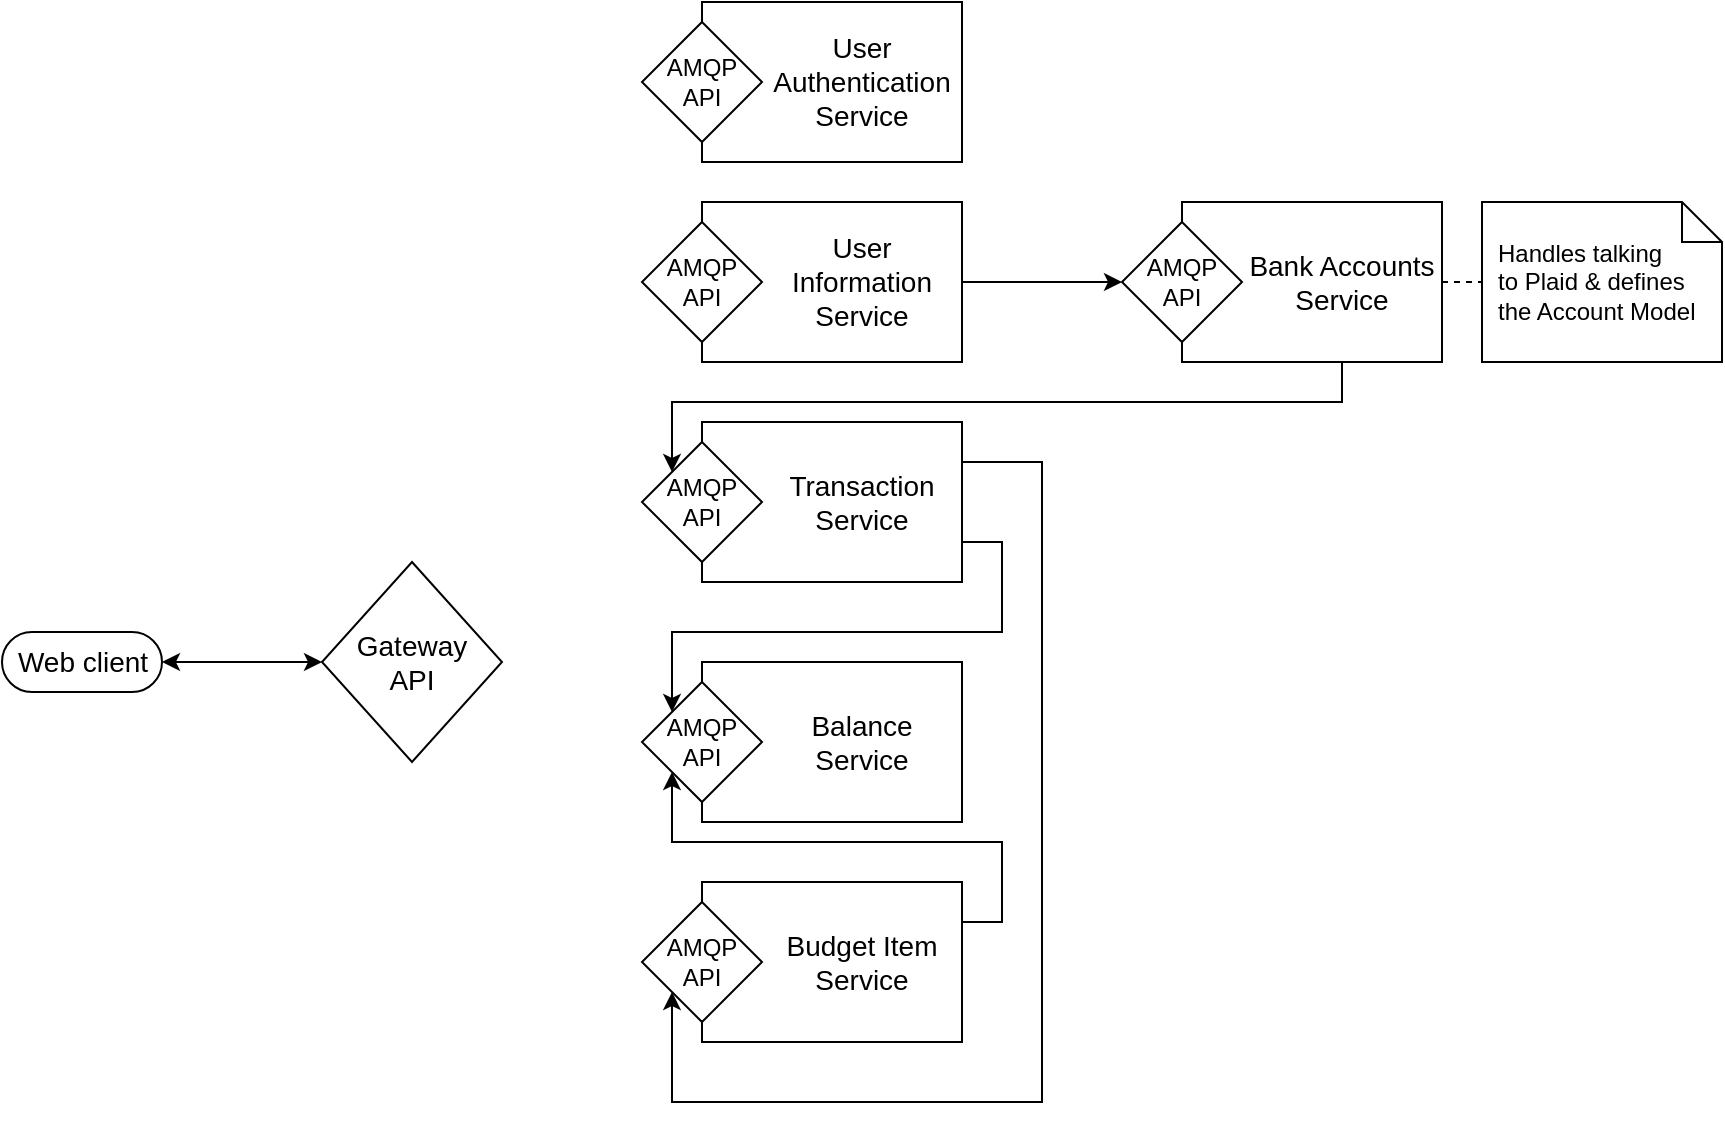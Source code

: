 <mxfile version="14.1.9" type="github">
  <diagram name="Page-1" id="9f46799a-70d6-7492-0946-bef42562c5a5">
    <mxGraphModel dx="487" dy="724" grid="1" gridSize="10" guides="1" tooltips="1" connect="1" arrows="1" fold="1" page="1" pageScale="1" pageWidth="1100" pageHeight="850" background="#ffffff" math="0" shadow="0">
      <root>
        <mxCell id="0" />
        <mxCell id="1" parent="0" />
        <mxCell id="WWAp1A02eeEXavUCdxNv-16" value="" style="edgeStyle=orthogonalEdgeStyle;rounded=0;orthogonalLoop=1;jettySize=auto;html=1;startArrow=classic;startFill=1;" parent="1" source="WWAp1A02eeEXavUCdxNv-14" target="WWAp1A02eeEXavUCdxNv-15" edge="1">
          <mxGeometry relative="1" as="geometry" />
        </mxCell>
        <mxCell id="WWAp1A02eeEXavUCdxNv-14" value="&lt;div style=&quot;font-size: 14px;&quot;&gt;Web client&lt;/div&gt;" style="html=1;dashed=0;whitespace=wrap;shape=mxgraph.dfd.start;fontSize=14;" parent="1" vertex="1">
          <mxGeometry x="50" y="345" width="80" height="30" as="geometry" />
        </mxCell>
        <mxCell id="WWAp1A02eeEXavUCdxNv-15" value="&lt;div style=&quot;font-size: 14px;&quot;&gt;Gateway&lt;/div&gt;&lt;div style=&quot;font-size: 14px;&quot;&gt;API&lt;/div&gt;" style="shape=rhombus;html=1;dashed=0;whitespace=wrap;perimeter=rhombusPerimeter;whiteSpace=wrap;fontSize=14;" parent="1" vertex="1">
          <mxGeometry x="210" y="310" width="90" height="100" as="geometry" />
        </mxCell>
        <mxCell id="WWAp1A02eeEXavUCdxNv-20" value="" style="group" parent="1" vertex="1" connectable="0">
          <mxGeometry x="370" y="30" width="160" height="80" as="geometry" />
        </mxCell>
        <mxCell id="WWAp1A02eeEXavUCdxNv-17" value="" style="html=1;dashed=0;whitespace=wrap;whiteSpace=wrap;" parent="WWAp1A02eeEXavUCdxNv-20" vertex="1">
          <mxGeometry x="30" width="130" height="80" as="geometry" />
        </mxCell>
        <mxCell id="WWAp1A02eeEXavUCdxNv-18" value="&lt;div&gt;AMQP &lt;br&gt;&lt;/div&gt;&lt;div&gt;API&lt;/div&gt;" style="shape=rhombus;html=1;dashed=0;whitespace=wrap;perimeter=rhombusPerimeter;whiteSpace=wrap;fontSize=12;" parent="WWAp1A02eeEXavUCdxNv-20" vertex="1">
          <mxGeometry y="10" width="60" height="60" as="geometry" />
        </mxCell>
        <mxCell id="WWAp1A02eeEXavUCdxNv-19" value="User Authentication Service" style="text;html=1;strokeColor=none;fillColor=none;align=center;verticalAlign=middle;whiteSpace=wrap;rounded=0;dashed=1;fontSize=14;" parent="WWAp1A02eeEXavUCdxNv-20" vertex="1">
          <mxGeometry x="60" width="100" height="80" as="geometry" />
        </mxCell>
        <mxCell id="WWAp1A02eeEXavUCdxNv-21" value="" style="group" parent="1" vertex="1" connectable="0">
          <mxGeometry x="370" y="130" width="160" height="80" as="geometry" />
        </mxCell>
        <mxCell id="WWAp1A02eeEXavUCdxNv-22" value="" style="html=1;dashed=0;whitespace=wrap;whiteSpace=wrap;" parent="WWAp1A02eeEXavUCdxNv-21" vertex="1">
          <mxGeometry x="30" width="130" height="80" as="geometry" />
        </mxCell>
        <mxCell id="WWAp1A02eeEXavUCdxNv-23" value="&lt;div&gt;AMQP &lt;br&gt;&lt;/div&gt;&lt;div&gt;API&lt;/div&gt;" style="shape=rhombus;html=1;dashed=0;whitespace=wrap;perimeter=rhombusPerimeter;whiteSpace=wrap;fontSize=12;" parent="WWAp1A02eeEXavUCdxNv-21" vertex="1">
          <mxGeometry y="10" width="60" height="60" as="geometry" />
        </mxCell>
        <mxCell id="WWAp1A02eeEXavUCdxNv-24" value="User Information Service" style="text;html=1;strokeColor=none;fillColor=none;align=center;verticalAlign=middle;whiteSpace=wrap;rounded=0;dashed=1;fontSize=14;" parent="WWAp1A02eeEXavUCdxNv-21" vertex="1">
          <mxGeometry x="60" width="100" height="80" as="geometry" />
        </mxCell>
        <mxCell id="WWAp1A02eeEXavUCdxNv-25" value="" style="group" parent="1" vertex="1" connectable="0">
          <mxGeometry x="610" y="130" width="160" height="80" as="geometry" />
        </mxCell>
        <mxCell id="WWAp1A02eeEXavUCdxNv-26" value="" style="html=1;dashed=0;whitespace=wrap;whiteSpace=wrap;" parent="WWAp1A02eeEXavUCdxNv-25" vertex="1">
          <mxGeometry x="30" width="130" height="80" as="geometry" />
        </mxCell>
        <mxCell id="WWAp1A02eeEXavUCdxNv-27" value="&lt;div&gt;AMQP &lt;br&gt;&lt;/div&gt;&lt;div&gt;API&lt;/div&gt;" style="shape=rhombus;html=1;dashed=0;whitespace=wrap;perimeter=rhombusPerimeter;whiteSpace=wrap;fontSize=12;" parent="WWAp1A02eeEXavUCdxNv-25" vertex="1">
          <mxGeometry y="10" width="60" height="60" as="geometry" />
        </mxCell>
        <mxCell id="WWAp1A02eeEXavUCdxNv-28" value="Bank Accounts Service" style="text;html=1;strokeColor=none;fillColor=none;align=center;verticalAlign=middle;whiteSpace=wrap;rounded=0;dashed=1;fontSize=14;" parent="WWAp1A02eeEXavUCdxNv-25" vertex="1">
          <mxGeometry x="60" width="100" height="80" as="geometry" />
        </mxCell>
        <mxCell id="WWAp1A02eeEXavUCdxNv-29" value="" style="group" parent="1" vertex="1" connectable="0">
          <mxGeometry x="370" y="240" width="160" height="80" as="geometry" />
        </mxCell>
        <mxCell id="WWAp1A02eeEXavUCdxNv-30" value="" style="html=1;dashed=0;whitespace=wrap;whiteSpace=wrap;" parent="WWAp1A02eeEXavUCdxNv-29" vertex="1">
          <mxGeometry x="30" width="130" height="80" as="geometry" />
        </mxCell>
        <mxCell id="WWAp1A02eeEXavUCdxNv-31" value="&lt;div&gt;AMQP &lt;br&gt;&lt;/div&gt;&lt;div&gt;API&lt;/div&gt;" style="shape=rhombus;html=1;dashed=0;whitespace=wrap;perimeter=rhombusPerimeter;whiteSpace=wrap;fontSize=12;" parent="WWAp1A02eeEXavUCdxNv-29" vertex="1">
          <mxGeometry y="10" width="60" height="60" as="geometry" />
        </mxCell>
        <mxCell id="WWAp1A02eeEXavUCdxNv-32" value="Transaction Service" style="text;html=1;strokeColor=none;fillColor=none;align=center;verticalAlign=middle;whiteSpace=wrap;rounded=0;dashed=1;fontSize=14;" parent="WWAp1A02eeEXavUCdxNv-29" vertex="1">
          <mxGeometry x="60" width="100" height="80" as="geometry" />
        </mxCell>
        <mxCell id="ln_ZyMrxEjAvicW-0nf5-1" value="&lt;div&gt;Handles talking &lt;br&gt;&lt;/div&gt;&lt;div&gt;to Plaid &amp;amp; defines the Account Model&lt;/div&gt;" style="shape=note;size=20;whiteSpace=wrap;html=1;align=left;spacing=8;" parent="1" vertex="1">
          <mxGeometry x="790" y="130" width="120" height="80" as="geometry" />
        </mxCell>
        <mxCell id="ln_ZyMrxEjAvicW-0nf5-3" value="" style="endArrow=none;dashed=1;html=1;entryX=0;entryY=0.5;entryDx=0;entryDy=0;entryPerimeter=0;" parent="1" source="WWAp1A02eeEXavUCdxNv-28" target="ln_ZyMrxEjAvicW-0nf5-1" edge="1">
          <mxGeometry width="50" height="50" relative="1" as="geometry">
            <mxPoint x="160" y="90" as="sourcePoint" />
            <mxPoint x="970.711" y="500" as="targetPoint" />
          </mxGeometry>
        </mxCell>
        <mxCell id="ln_ZyMrxEjAvicW-0nf5-8" value="" style="group" parent="1" vertex="1" connectable="0">
          <mxGeometry x="370" y="470" width="160" height="80" as="geometry" />
        </mxCell>
        <mxCell id="ln_ZyMrxEjAvicW-0nf5-9" value="" style="html=1;dashed=0;whitespace=wrap;whiteSpace=wrap;" parent="ln_ZyMrxEjAvicW-0nf5-8" vertex="1">
          <mxGeometry x="30" width="130" height="80" as="geometry" />
        </mxCell>
        <mxCell id="ln_ZyMrxEjAvicW-0nf5-10" value="&lt;div&gt;AMQP &lt;br&gt;&lt;/div&gt;&lt;div&gt;API&lt;/div&gt;" style="shape=rhombus;html=1;dashed=0;whitespace=wrap;perimeter=rhombusPerimeter;whiteSpace=wrap;fontSize=12;" parent="ln_ZyMrxEjAvicW-0nf5-8" vertex="1">
          <mxGeometry y="10" width="60" height="60" as="geometry" />
        </mxCell>
        <mxCell id="ln_ZyMrxEjAvicW-0nf5-11" value="Budget Item Service" style="text;html=1;strokeColor=none;fillColor=none;align=center;verticalAlign=middle;whiteSpace=wrap;rounded=0;dashed=1;fontSize=14;" parent="ln_ZyMrxEjAvicW-0nf5-8" vertex="1">
          <mxGeometry x="60" width="100" height="80" as="geometry" />
        </mxCell>
        <mxCell id="ln_ZyMrxEjAvicW-0nf5-20" value="" style="group" parent="1" vertex="1" connectable="0">
          <mxGeometry x="370" y="360" width="160" height="80" as="geometry" />
        </mxCell>
        <mxCell id="ln_ZyMrxEjAvicW-0nf5-21" value="" style="html=1;dashed=0;whitespace=wrap;whiteSpace=wrap;" parent="ln_ZyMrxEjAvicW-0nf5-20" vertex="1">
          <mxGeometry x="30" width="130" height="80" as="geometry" />
        </mxCell>
        <mxCell id="ln_ZyMrxEjAvicW-0nf5-22" value="&lt;div&gt;AMQP &lt;br&gt;&lt;/div&gt;&lt;div&gt;API&lt;/div&gt;" style="shape=rhombus;html=1;dashed=0;whitespace=wrap;perimeter=rhombusPerimeter;whiteSpace=wrap;fontSize=12;" parent="ln_ZyMrxEjAvicW-0nf5-20" vertex="1">
          <mxGeometry y="10" width="60" height="60" as="geometry" />
        </mxCell>
        <mxCell id="ln_ZyMrxEjAvicW-0nf5-23" value="Balance Service" style="text;html=1;strokeColor=none;fillColor=none;align=center;verticalAlign=middle;whiteSpace=wrap;rounded=0;dashed=1;fontSize=14;" parent="ln_ZyMrxEjAvicW-0nf5-20" vertex="1">
          <mxGeometry x="60" width="100" height="80" as="geometry" />
        </mxCell>
        <mxCell id="ln_ZyMrxEjAvicW-0nf5-34" style="edgeStyle=orthogonalEdgeStyle;rounded=0;orthogonalLoop=1;jettySize=auto;html=1;exitX=1;exitY=0.75;exitDx=0;exitDy=0;startArrow=none;startFill=0;entryX=0;entryY=0;entryDx=0;entryDy=0;" parent="1" source="WWAp1A02eeEXavUCdxNv-32" target="ln_ZyMrxEjAvicW-0nf5-22" edge="1">
          <mxGeometry relative="1" as="geometry">
            <mxPoint x="610" y="270" as="targetPoint" />
          </mxGeometry>
        </mxCell>
        <mxCell id="ln_ZyMrxEjAvicW-0nf5-35" style="edgeStyle=orthogonalEdgeStyle;rounded=0;orthogonalLoop=1;jettySize=auto;html=1;exitX=0.5;exitY=1;exitDx=0;exitDy=0;entryX=0;entryY=0;entryDx=0;entryDy=0;" parent="1" source="WWAp1A02eeEXavUCdxNv-28" target="WWAp1A02eeEXavUCdxNv-31" edge="1">
          <mxGeometry relative="1" as="geometry" />
        </mxCell>
        <mxCell id="ln_ZyMrxEjAvicW-0nf5-36" style="edgeStyle=orthogonalEdgeStyle;rounded=0;orthogonalLoop=1;jettySize=auto;html=1;exitX=1;exitY=0.5;exitDx=0;exitDy=0;entryX=0;entryY=0.5;entryDx=0;entryDy=0;" parent="1" source="WWAp1A02eeEXavUCdxNv-24" target="WWAp1A02eeEXavUCdxNv-27" edge="1">
          <mxGeometry relative="1" as="geometry" />
        </mxCell>
        <mxCell id="ln_ZyMrxEjAvicW-0nf5-33" style="edgeStyle=orthogonalEdgeStyle;rounded=0;orthogonalLoop=1;jettySize=auto;html=1;exitX=1;exitY=0.25;exitDx=0;exitDy=0;entryX=0;entryY=1;entryDx=0;entryDy=0;" parent="1" source="ln_ZyMrxEjAvicW-0nf5-11" target="ln_ZyMrxEjAvicW-0nf5-22" edge="1">
          <mxGeometry relative="1" as="geometry">
            <mxPoint x="530" y="490" as="sourcePoint" />
          </mxGeometry>
        </mxCell>
        <mxCell id="FyMcj3_5UNK_IZjX0zsP-1" style="edgeStyle=orthogonalEdgeStyle;rounded=0;orthogonalLoop=1;jettySize=auto;html=1;startArrow=none;startFill=0;entryX=0;entryY=1;entryDx=0;entryDy=0;exitX=1;exitY=0.25;exitDx=0;exitDy=0;" edge="1" parent="1" source="WWAp1A02eeEXavUCdxNv-32" target="ln_ZyMrxEjAvicW-0nf5-10">
          <mxGeometry relative="1" as="geometry">
            <mxPoint x="600" y="540" as="targetPoint" />
            <Array as="points">
              <mxPoint x="570" y="260" />
              <mxPoint x="570" y="580" />
              <mxPoint x="385" y="580" />
            </Array>
          </mxGeometry>
        </mxCell>
      </root>
    </mxGraphModel>
  </diagram>
</mxfile>
